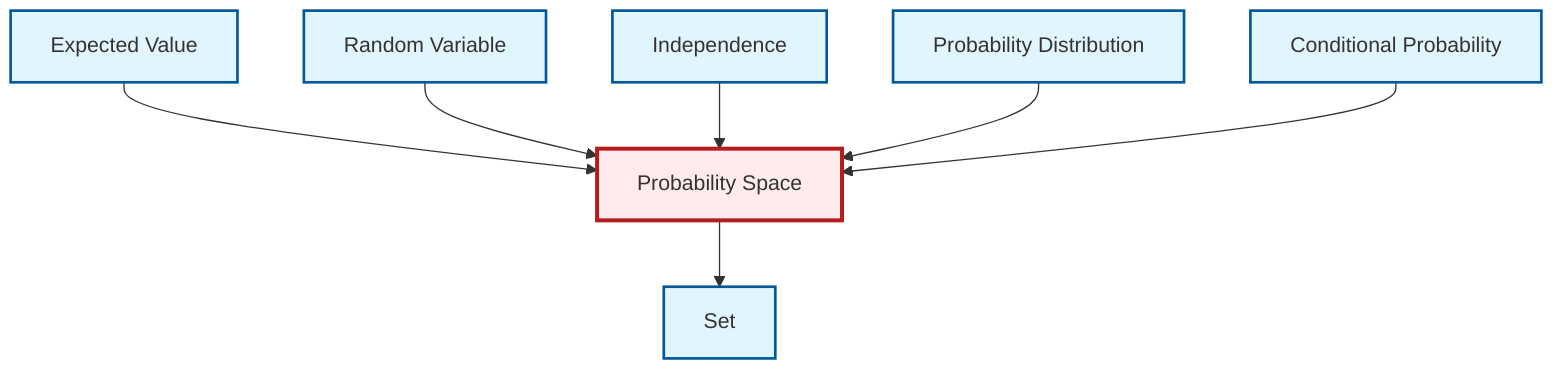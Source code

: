 graph TD
    classDef definition fill:#e1f5fe,stroke:#01579b,stroke-width:2px
    classDef theorem fill:#f3e5f5,stroke:#4a148c,stroke-width:2px
    classDef axiom fill:#fff3e0,stroke:#e65100,stroke-width:2px
    classDef example fill:#e8f5e9,stroke:#1b5e20,stroke-width:2px
    classDef current fill:#ffebee,stroke:#b71c1c,stroke-width:3px
    def-conditional-probability["Conditional Probability"]:::definition
    def-independence["Independence"]:::definition
    def-set["Set"]:::definition
    def-random-variable["Random Variable"]:::definition
    def-probability-space["Probability Space"]:::definition
    def-expectation["Expected Value"]:::definition
    def-probability-distribution["Probability Distribution"]:::definition
    def-expectation --> def-probability-space
    def-random-variable --> def-probability-space
    def-independence --> def-probability-space
    def-probability-distribution --> def-probability-space
    def-probability-space --> def-set
    def-conditional-probability --> def-probability-space
    class def-probability-space current